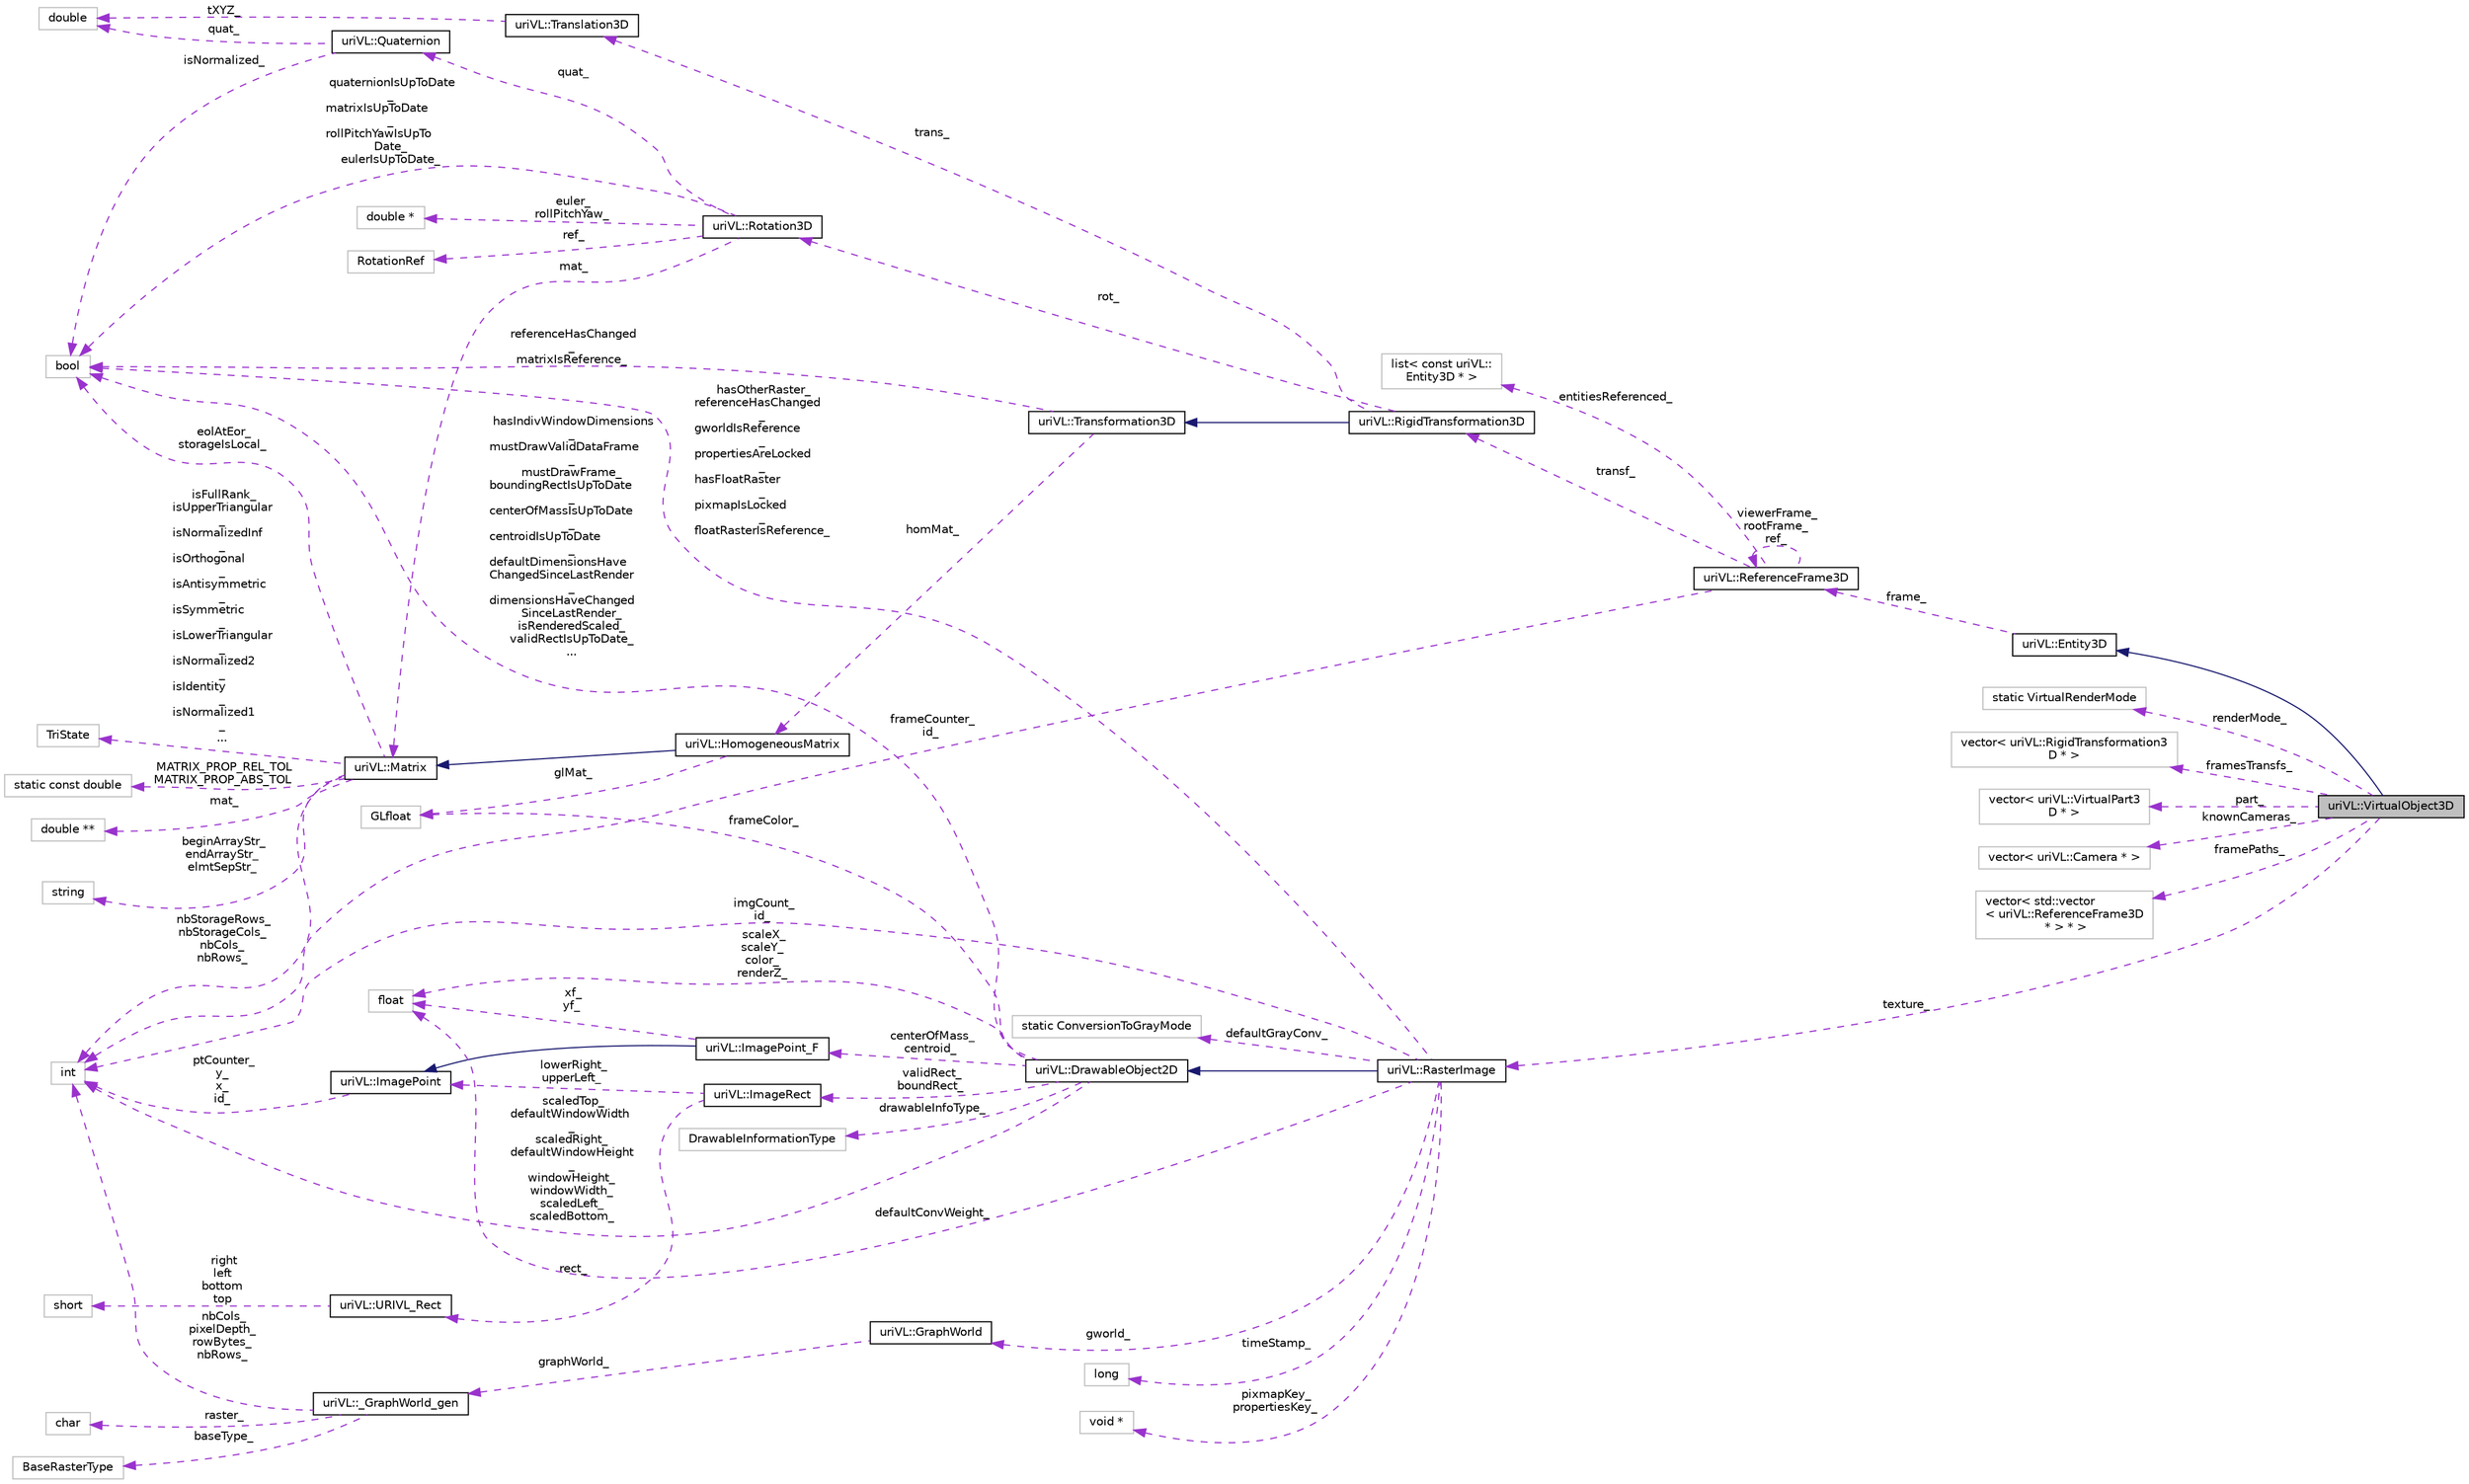 digraph "uriVL::VirtualObject3D"
{
  edge [fontname="Helvetica",fontsize="10",labelfontname="Helvetica",labelfontsize="10"];
  node [fontname="Helvetica",fontsize="10",shape=record];
  rankdir="LR";
  Node1 [label="uriVL::VirtualObject3D",height=0.2,width=0.4,color="black", fillcolor="grey75", style="filled", fontcolor="black"];
  Node2 -> Node1 [dir="back",color="midnightblue",fontsize="10",style="solid",fontname="Helvetica"];
  Node2 [label="uriVL::Entity3D",height=0.2,width=0.4,color="black", fillcolor="white", style="filled",URL="$classuriVL_1_1Entity3D.html",tooltip="The base virtual Entity3D class. "];
  Node3 -> Node2 [dir="back",color="darkorchid3",fontsize="10",style="dashed",label=" frame_" ,fontname="Helvetica"];
  Node3 [label="uriVL::ReferenceFrame3D",height=0.2,width=0.4,color="black", fillcolor="white", style="filled",URL="$classuriVL_1_1ReferenceFrame3D.html",tooltip="A ReferenceFrame3D is the object relative to which any Entity3D is defined. "];
  Node4 -> Node3 [dir="back",color="darkorchid3",fontsize="10",style="dashed",label=" entitiesReferenced_" ,fontname="Helvetica"];
  Node4 [label="list\< const uriVL::\lEntity3D * \>",height=0.2,width=0.4,color="grey75", fillcolor="white", style="filled"];
  Node5 -> Node3 [dir="back",color="darkorchid3",fontsize="10",style="dashed",label=" frameCounter_\nid_" ,fontname="Helvetica"];
  Node5 [label="int",height=0.2,width=0.4,color="grey75", fillcolor="white", style="filled"];
  Node3 -> Node3 [dir="back",color="darkorchid3",fontsize="10",style="dashed",label=" viewerFrame_\nrootFrame_\nref_" ,fontname="Helvetica"];
  Node6 -> Node3 [dir="back",color="darkorchid3",fontsize="10",style="dashed",label=" transf_" ,fontname="Helvetica"];
  Node6 [label="uriVL::RigidTransformation3D",height=0.2,width=0.4,color="black", fillcolor="white", style="filled",URL="$classuriVL_1_1RigidTransformation3D.html",tooltip="A RigidTransformation is a transformation between reference frames that preserves angles and lengths..."];
  Node7 -> Node6 [dir="back",color="midnightblue",fontsize="10",style="solid",fontname="Helvetica"];
  Node7 [label="uriVL::Transformation3D",height=0.2,width=0.4,color="black", fillcolor="white", style="filled",URL="$classuriVL_1_1Transformation3D.html",tooltip="Virtual base class for all 3D transformation that can be represented by a 4 by 4 homogenous matrix..."];
  Node8 -> Node7 [dir="back",color="darkorchid3",fontsize="10",style="dashed",label=" homMat_" ,fontname="Helvetica"];
  Node8 [label="uriVL::HomogeneousMatrix",height=0.2,width=0.4,color="black", fillcolor="white", style="filled",URL="$classuriVL_1_1HomogeneousMatrix.html",tooltip="Implements 4x4 homogeneous matrices used to represent 3D transformations. "];
  Node9 -> Node8 [dir="back",color="midnightblue",fontsize="10",style="solid",fontname="Helvetica"];
  Node9 [label="uriVL::Matrix",height=0.2,width=0.4,color="black", fillcolor="white", style="filled",URL="$classuriVL_1_1Matrix.html",tooltip="Implements the Matrix class of Linear Algebra matrices. "];
  Node5 -> Node9 [dir="back",color="darkorchid3",fontsize="10",style="dashed",label=" nbStorageRows_\nnbStorageCols_\nnbCols_\nnbRows_" ,fontname="Helvetica"];
  Node10 -> Node9 [dir="back",color="darkorchid3",fontsize="10",style="dashed",label=" beginArrayStr_\nendArrayStr_\nelmtSepStr_" ,fontname="Helvetica"];
  Node10 [label="string",height=0.2,width=0.4,color="grey75", fillcolor="white", style="filled"];
  Node11 -> Node9 [dir="back",color="darkorchid3",fontsize="10",style="dashed",label=" eolAtEor_\nstorageIsLocal_" ,fontname="Helvetica"];
  Node11 [label="bool",height=0.2,width=0.4,color="grey75", fillcolor="white", style="filled"];
  Node12 -> Node9 [dir="back",color="darkorchid3",fontsize="10",style="dashed",label=" isFullRank_\nisUpperTriangular\l_\nisNormalizedInf\l_\nisOrthogonal\l_\nisAntisymmetric\l_\nisSymmetric\l_\nisLowerTriangular\l_\nisNormalized2\l_\nisIdentity\l_\nisNormalized1\l_\n..." ,fontname="Helvetica"];
  Node12 [label="TriState",height=0.2,width=0.4,color="grey75", fillcolor="white", style="filled"];
  Node13 -> Node9 [dir="back",color="darkorchid3",fontsize="10",style="dashed",label=" MATRIX_PROP_REL_TOL\nMATRIX_PROP_ABS_TOL" ,fontname="Helvetica"];
  Node13 [label="static const double",height=0.2,width=0.4,color="grey75", fillcolor="white", style="filled"];
  Node14 -> Node9 [dir="back",color="darkorchid3",fontsize="10",style="dashed",label=" mat_" ,fontname="Helvetica"];
  Node14 [label="double **",height=0.2,width=0.4,color="grey75", fillcolor="white", style="filled"];
  Node15 -> Node8 [dir="back",color="darkorchid3",fontsize="10",style="dashed",label=" glMat_" ,fontname="Helvetica"];
  Node15 [label="GLfloat",height=0.2,width=0.4,color="grey75", fillcolor="white", style="filled"];
  Node11 -> Node7 [dir="back",color="darkorchid3",fontsize="10",style="dashed",label=" referenceHasChanged\l_\nmatrixIsReference_" ,fontname="Helvetica"];
  Node16 -> Node6 [dir="back",color="darkorchid3",fontsize="10",style="dashed",label=" rot_" ,fontname="Helvetica"];
  Node16 [label="uriVL::Rotation3D",height=0.2,width=0.4,color="black", fillcolor="white", style="filled",URL="$classuriVL_1_1Rotation3D.html",tooltip="A Rotation3D is a component of any RigidTransformation3D. "];
  Node9 -> Node16 [dir="back",color="darkorchid3",fontsize="10",style="dashed",label=" mat_" ,fontname="Helvetica"];
  Node17 -> Node16 [dir="back",color="darkorchid3",fontsize="10",style="dashed",label=" euler_\nrollPitchYaw_" ,fontname="Helvetica"];
  Node17 [label="double *",height=0.2,width=0.4,color="grey75", fillcolor="white", style="filled"];
  Node18 -> Node16 [dir="back",color="darkorchid3",fontsize="10",style="dashed",label=" ref_" ,fontname="Helvetica"];
  Node18 [label="RotationRef",height=0.2,width=0.4,color="grey75", fillcolor="white", style="filled"];
  Node19 -> Node16 [dir="back",color="darkorchid3",fontsize="10",style="dashed",label=" quat_" ,fontname="Helvetica"];
  Node19 [label="uriVL::Quaternion",height=0.2,width=0.4,color="black", fillcolor="white", style="filled",URL="$classuriVL_1_1Quaternion.html",tooltip="Quaternion Class. "];
  Node20 -> Node19 [dir="back",color="darkorchid3",fontsize="10",style="dashed",label=" quat_" ,fontname="Helvetica"];
  Node20 [label="double",height=0.2,width=0.4,color="grey75", fillcolor="white", style="filled"];
  Node11 -> Node19 [dir="back",color="darkorchid3",fontsize="10",style="dashed",label=" isNormalized_" ,fontname="Helvetica"];
  Node11 -> Node16 [dir="back",color="darkorchid3",fontsize="10",style="dashed",label=" quaternionIsUpToDate\l_\nmatrixIsUpToDate\l_\nrollPitchYawIsUpTo\lDate_\neulerIsUpToDate_" ,fontname="Helvetica"];
  Node21 -> Node6 [dir="back",color="darkorchid3",fontsize="10",style="dashed",label=" trans_" ,fontname="Helvetica"];
  Node21 [label="uriVL::Translation3D",height=0.2,width=0.4,color="black", fillcolor="white", style="filled",URL="$classuriVL_1_1Translation3D.html",tooltip="A Translation object is always stored as an array of three double numbers for the X..."];
  Node20 -> Node21 [dir="back",color="darkorchid3",fontsize="10",style="dashed",label=" tXYZ_" ,fontname="Helvetica"];
  Node22 -> Node1 [dir="back",color="darkorchid3",fontsize="10",style="dashed",label=" renderMode_" ,fontname="Helvetica"];
  Node22 [label="static VirtualRenderMode",height=0.2,width=0.4,color="grey75", fillcolor="white", style="filled"];
  Node23 -> Node1 [dir="back",color="darkorchid3",fontsize="10",style="dashed",label=" framesTransfs_" ,fontname="Helvetica"];
  Node23 [label="vector\< uriVL::RigidTransformation3\lD * \>",height=0.2,width=0.4,color="grey75", fillcolor="white", style="filled"];
  Node24 -> Node1 [dir="back",color="darkorchid3",fontsize="10",style="dashed",label=" part_" ,fontname="Helvetica"];
  Node24 [label="vector\< uriVL::VirtualPart3\lD * \>",height=0.2,width=0.4,color="grey75", fillcolor="white", style="filled"];
  Node25 -> Node1 [dir="back",color="darkorchid3",fontsize="10",style="dashed",label=" knownCameras_" ,fontname="Helvetica"];
  Node25 [label="vector\< uriVL::Camera * \>",height=0.2,width=0.4,color="grey75", fillcolor="white", style="filled"];
  Node26 -> Node1 [dir="back",color="darkorchid3",fontsize="10",style="dashed",label=" framePaths_" ,fontname="Helvetica"];
  Node26 [label="vector\< std::vector\l\< uriVL::ReferenceFrame3D\l * \> * \>",height=0.2,width=0.4,color="grey75", fillcolor="white", style="filled"];
  Node27 -> Node1 [dir="back",color="darkorchid3",fontsize="10",style="dashed",label=" texture_" ,fontname="Helvetica"];
  Node27 [label="uriVL::RasterImage",height=0.2,width=0.4,color="black", fillcolor="white", style="filled",URL="$classuriVL_1_1RasterImage.html",tooltip="Virtual base image class. "];
  Node28 -> Node27 [dir="back",color="midnightblue",fontsize="10",style="solid",fontname="Helvetica"];
  Node28 [label="uriVL::DrawableObject2D",height=0.2,width=0.4,color="black", fillcolor="white", style="filled",URL="$classuriVL_1_1DrawableObject2D.html",tooltip="Virtual base DrawableObject2D class. "];
  Node15 -> Node28 [dir="back",color="darkorchid3",fontsize="10",style="dashed",label=" frameColor_" ,fontname="Helvetica"];
  Node29 -> Node28 [dir="back",color="darkorchid3",fontsize="10",style="dashed",label=" validRect_\nboundRect_" ,fontname="Helvetica"];
  Node29 [label="uriVL::ImageRect",height=0.2,width=0.4,color="black", fillcolor="white", style="filled",URL="$classuriVL_1_1ImageRect.html",tooltip="Implements the ImageRect class. "];
  Node30 -> Node29 [dir="back",color="darkorchid3",fontsize="10",style="dashed",label=" rect_" ,fontname="Helvetica"];
  Node30 [label="uriVL::URIVL_Rect",height=0.2,width=0.4,color="black", fillcolor="white", style="filled",URL="$structuriVL_1_1URIVL__Rect.html",tooltip="For platforms not supported by Quicktime, we need to define Rect. "];
  Node31 -> Node30 [dir="back",color="darkorchid3",fontsize="10",style="dashed",label=" right\nleft\nbottom\ntop" ,fontname="Helvetica"];
  Node31 [label="short",height=0.2,width=0.4,color="grey75", fillcolor="white", style="filled"];
  Node32 -> Node29 [dir="back",color="darkorchid3",fontsize="10",style="dashed",label=" lowerRight_\nupperLeft_" ,fontname="Helvetica"];
  Node32 [label="uriVL::ImagePoint",height=0.2,width=0.4,color="black", fillcolor="white", style="filled",URL="$classuriVL_1_1ImagePoint.html",tooltip="Implements the ImagePoint class. "];
  Node5 -> Node32 [dir="back",color="darkorchid3",fontsize="10",style="dashed",label=" ptCounter_\ny_\nx_\nid_" ,fontname="Helvetica"];
  Node33 -> Node28 [dir="back",color="darkorchid3",fontsize="10",style="dashed",label=" centerOfMass_\ncentroid_" ,fontname="Helvetica"];
  Node33 [label="uriVL::ImagePoint_F",height=0.2,width=0.4,color="black", fillcolor="white", style="filled",URL="$classuriVL_1_1ImagePoint__F.html",tooltip="Implements the ImagePoint_F class. "];
  Node32 -> Node33 [dir="back",color="midnightblue",fontsize="10",style="solid",fontname="Helvetica"];
  Node34 -> Node33 [dir="back",color="darkorchid3",fontsize="10",style="dashed",label=" xf_\nyf_" ,fontname="Helvetica"];
  Node34 [label="float",height=0.2,width=0.4,color="grey75", fillcolor="white", style="filled"];
  Node34 -> Node28 [dir="back",color="darkorchid3",fontsize="10",style="dashed",label=" scaleX_\nscaleY_\ncolor_\nrenderZ_" ,fontname="Helvetica"];
  Node5 -> Node28 [dir="back",color="darkorchid3",fontsize="10",style="dashed",label=" scaledTop_\ndefaultWindowWidth\l_\nscaledRight_\ndefaultWindowHeight\l_\nwindowHeight_\nwindowWidth_\nscaledLeft_\nscaledBottom_" ,fontname="Helvetica"];
  Node11 -> Node28 [dir="back",color="darkorchid3",fontsize="10",style="dashed",label=" hasIndivWindowDimensions\l_\nmustDrawValidDataFrame\l_\nmustDrawFrame_\nboundingRectIsUpToDate\l_\ncenterOfMassIsUpToDate\l_\ncentroidIsUpToDate\l_\ndefaultDimensionsHave\lChangedSinceLastRender\l_\ndimensionsHaveChanged\lSinceLastRender_\nisRenderedScaled_\nvalidRectIsUpToDate_\n..." ,fontname="Helvetica"];
  Node35 -> Node28 [dir="back",color="darkorchid3",fontsize="10",style="dashed",label=" drawableInfoType_" ,fontname="Helvetica"];
  Node35 [label="DrawableInformationType",height=0.2,width=0.4,color="grey75", fillcolor="white", style="filled"];
  Node36 -> Node27 [dir="back",color="darkorchid3",fontsize="10",style="dashed",label=" gworld_" ,fontname="Helvetica"];
  Node36 [label="uriVL::GraphWorld",height=0.2,width=0.4,color="black", fillcolor="white", style="filled",URL="$classuriVL_1_1GraphWorld.html",tooltip="Implements the GraphWorld class. "];
  Node37 -> Node36 [dir="back",color="darkorchid3",fontsize="10",style="dashed",label=" graphWorld_" ,fontname="Helvetica"];
  Node37 [label="uriVL::_GraphWorld_gen",height=0.2,width=0.4,color="black", fillcolor="white", style="filled",URL="$classuriVL_1_1__GraphWorld__gen.html",tooltip="Implements the _GraphWorld_gen class. "];
  Node38 -> Node37 [dir="back",color="darkorchid3",fontsize="10",style="dashed",label=" raster_" ,fontname="Helvetica"];
  Node38 [label="char",height=0.2,width=0.4,color="grey75", fillcolor="white", style="filled"];
  Node39 -> Node37 [dir="back",color="darkorchid3",fontsize="10",style="dashed",label=" baseType_" ,fontname="Helvetica"];
  Node39 [label="BaseRasterType",height=0.2,width=0.4,color="grey75", fillcolor="white", style="filled"];
  Node5 -> Node37 [dir="back",color="darkorchid3",fontsize="10",style="dashed",label=" nbCols_\npixelDepth_\nrowBytes_\nnbRows_" ,fontname="Helvetica"];
  Node34 -> Node27 [dir="back",color="darkorchid3",fontsize="10",style="dashed",label=" defaultConvWeight_" ,fontname="Helvetica"];
  Node5 -> Node27 [dir="back",color="darkorchid3",fontsize="10",style="dashed",label=" imgCount_\nid_" ,fontname="Helvetica"];
  Node11 -> Node27 [dir="back",color="darkorchid3",fontsize="10",style="dashed",label=" hasOtherRaster_\nreferenceHasChanged\l_\ngworldIsReference\l_\npropertiesAreLocked\l_\nhasFloatRaster\l_\npixmapIsLocked\l_\nfloatRasterIsReference_" ,fontname="Helvetica"];
  Node40 -> Node27 [dir="back",color="darkorchid3",fontsize="10",style="dashed",label=" defaultGrayConv_" ,fontname="Helvetica"];
  Node40 [label="static ConversionToGrayMode",height=0.2,width=0.4,color="grey75", fillcolor="white", style="filled"];
  Node41 -> Node27 [dir="back",color="darkorchid3",fontsize="10",style="dashed",label=" timeStamp_" ,fontname="Helvetica"];
  Node41 [label="long",height=0.2,width=0.4,color="grey75", fillcolor="white", style="filled"];
  Node42 -> Node27 [dir="back",color="darkorchid3",fontsize="10",style="dashed",label=" pixmapKey_\npropertiesKey_" ,fontname="Helvetica"];
  Node42 [label="void *",height=0.2,width=0.4,color="grey75", fillcolor="white", style="filled"];
}
